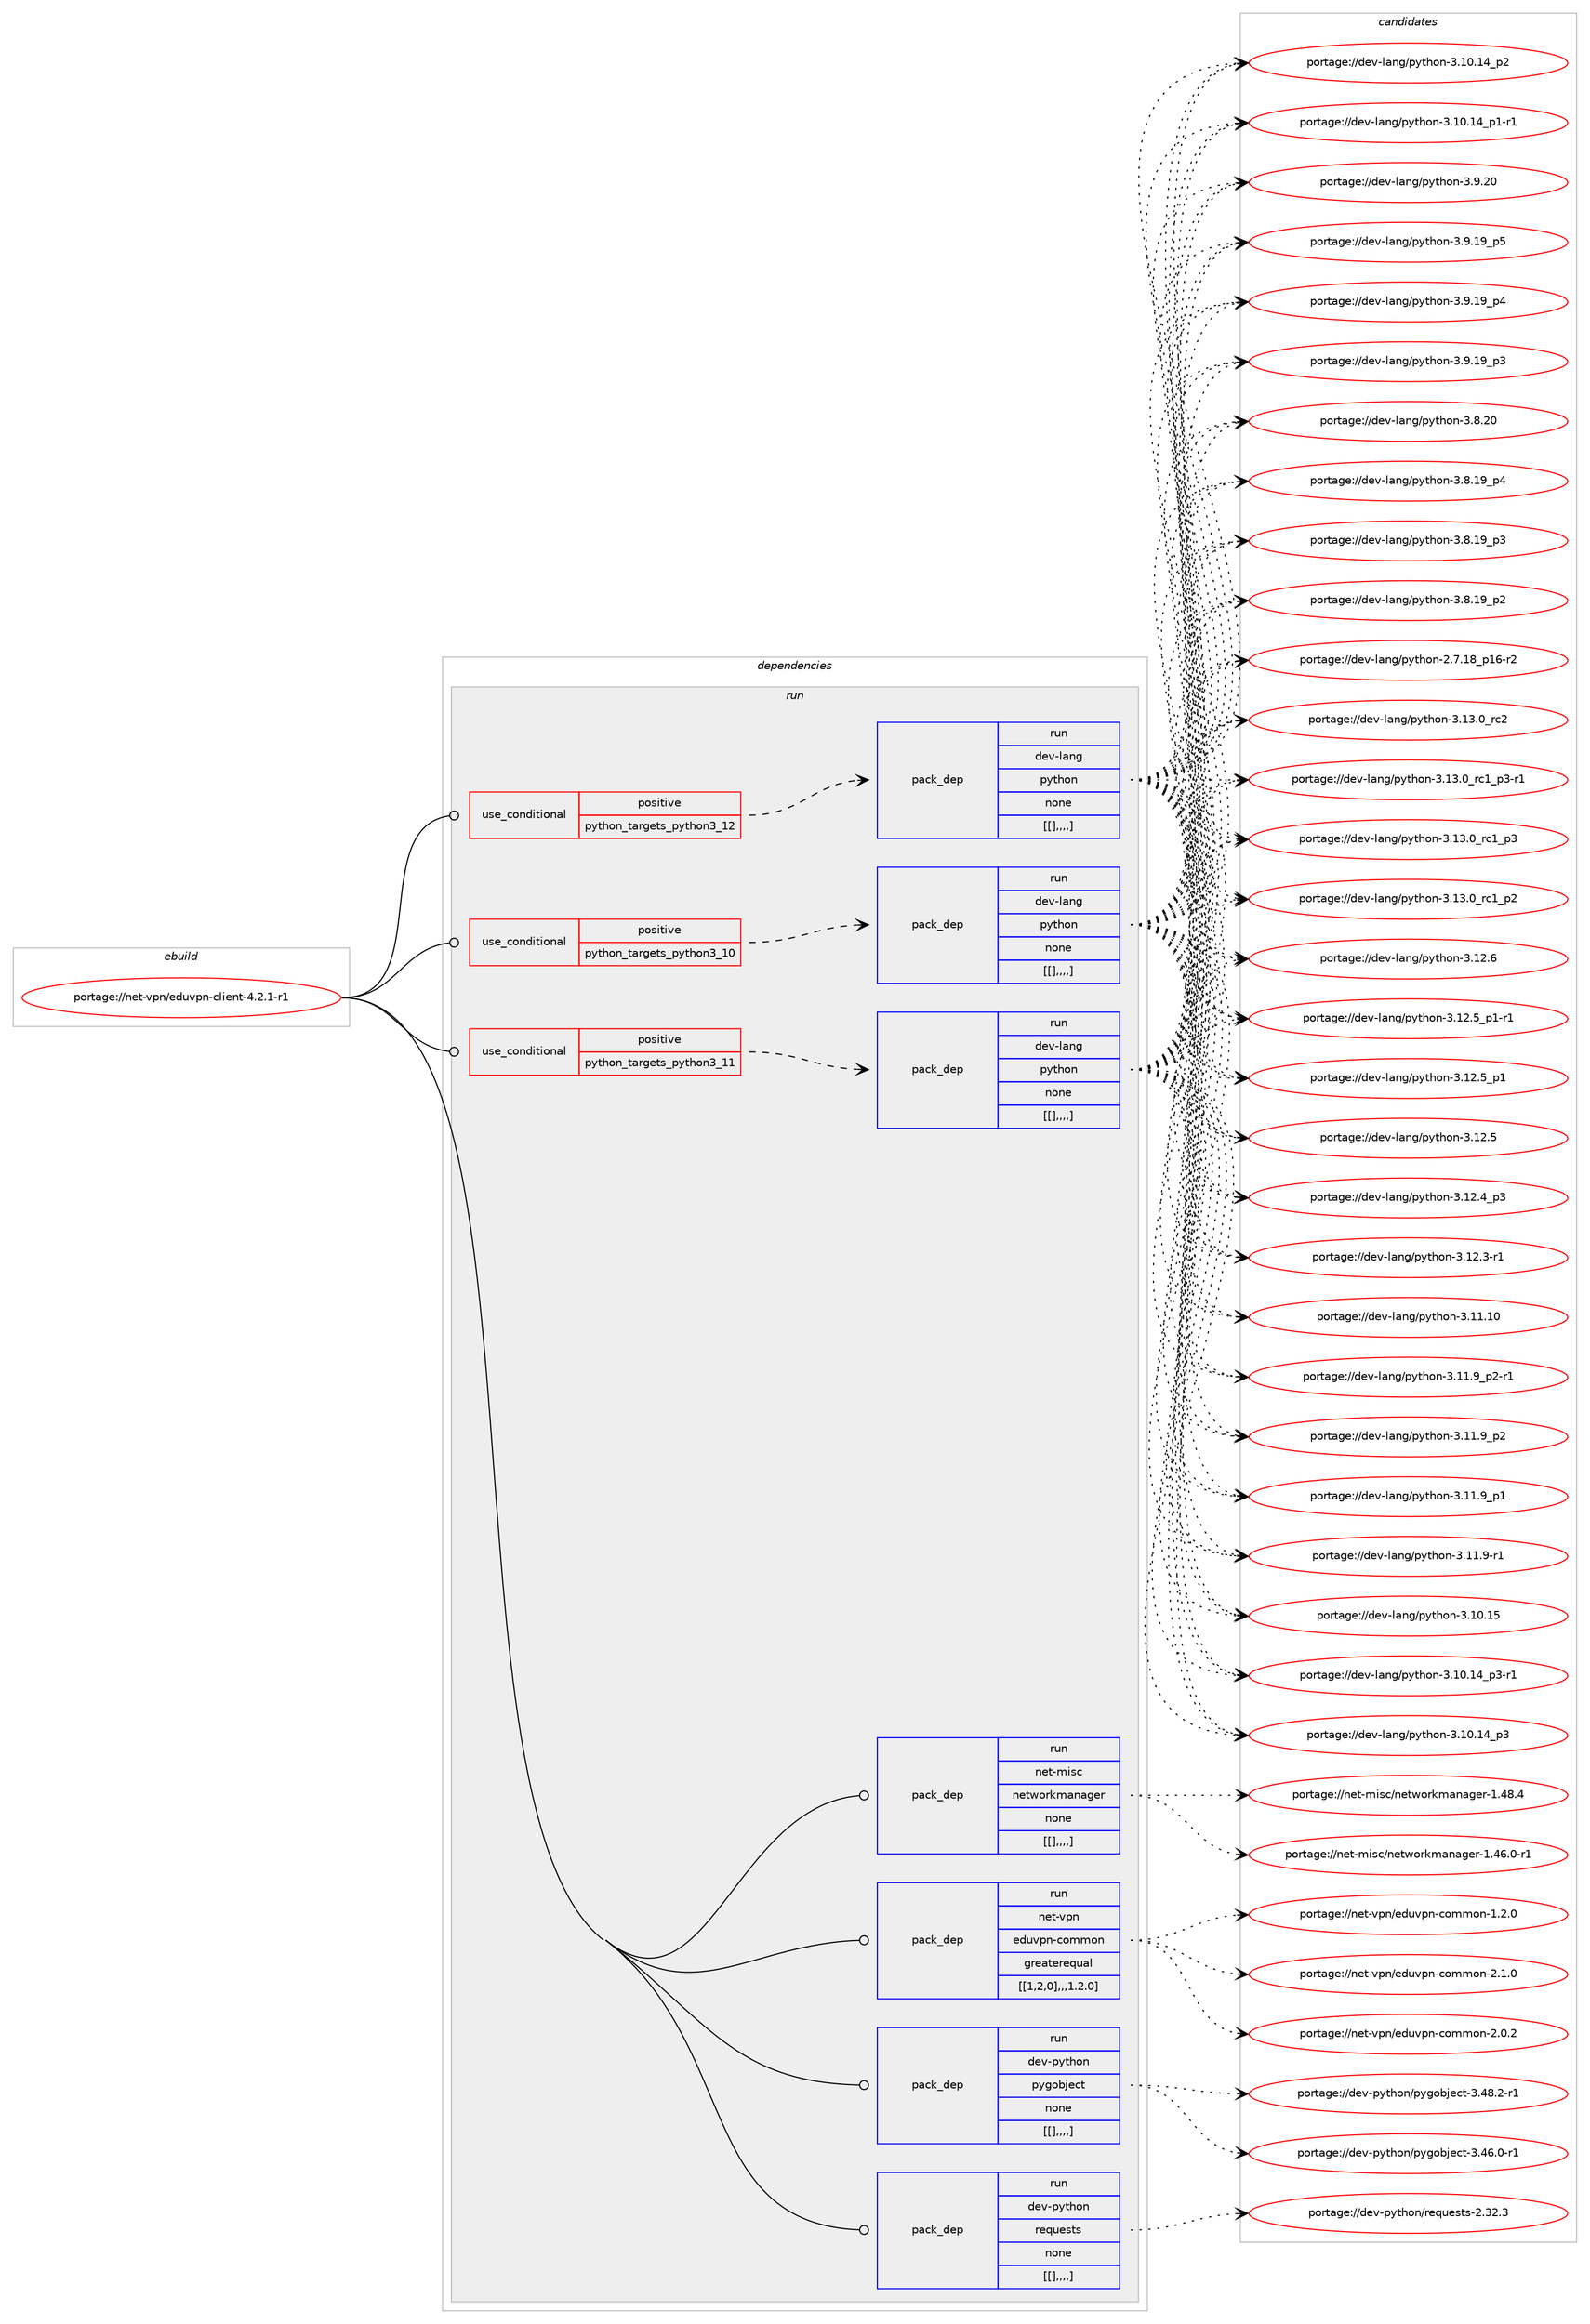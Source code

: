 digraph prolog {

# *************
# Graph options
# *************

newrank=true;
concentrate=true;
compound=true;
graph [rankdir=LR,fontname=Helvetica,fontsize=10,ranksep=1.5];#, ranksep=2.5, nodesep=0.2];
edge  [arrowhead=vee];
node  [fontname=Helvetica,fontsize=10];

# **********
# The ebuild
# **********

subgraph cluster_leftcol {
color=gray;
label=<<i>ebuild</i>>;
id [label="portage://net-vpn/eduvpn-client-4.2.1-r1", color=red, width=4, href="../net-vpn/eduvpn-client-4.2.1-r1.svg"];
}

# ****************
# The dependencies
# ****************

subgraph cluster_midcol {
color=gray;
label=<<i>dependencies</i>>;
subgraph cluster_compile {
fillcolor="#eeeeee";
style=filled;
label=<<i>compile</i>>;
}
subgraph cluster_compileandrun {
fillcolor="#eeeeee";
style=filled;
label=<<i>compile and run</i>>;
}
subgraph cluster_run {
fillcolor="#eeeeee";
style=filled;
label=<<i>run</i>>;
subgraph cond105840 {
dependency401845 [label=<<TABLE BORDER="0" CELLBORDER="1" CELLSPACING="0" CELLPADDING="4"><TR><TD ROWSPAN="3" CELLPADDING="10">use_conditional</TD></TR><TR><TD>positive</TD></TR><TR><TD>python_targets_python3_10</TD></TR></TABLE>>, shape=none, color=red];
subgraph pack293072 {
dependency401846 [label=<<TABLE BORDER="0" CELLBORDER="1" CELLSPACING="0" CELLPADDING="4" WIDTH="220"><TR><TD ROWSPAN="6" CELLPADDING="30">pack_dep</TD></TR><TR><TD WIDTH="110">run</TD></TR><TR><TD>dev-lang</TD></TR><TR><TD>python</TD></TR><TR><TD>none</TD></TR><TR><TD>[[],,,,]</TD></TR></TABLE>>, shape=none, color=blue];
}
dependency401845:e -> dependency401846:w [weight=20,style="dashed",arrowhead="vee"];
}
id:e -> dependency401845:w [weight=20,style="solid",arrowhead="odot"];
subgraph cond105841 {
dependency401847 [label=<<TABLE BORDER="0" CELLBORDER="1" CELLSPACING="0" CELLPADDING="4"><TR><TD ROWSPAN="3" CELLPADDING="10">use_conditional</TD></TR><TR><TD>positive</TD></TR><TR><TD>python_targets_python3_11</TD></TR></TABLE>>, shape=none, color=red];
subgraph pack293073 {
dependency401848 [label=<<TABLE BORDER="0" CELLBORDER="1" CELLSPACING="0" CELLPADDING="4" WIDTH="220"><TR><TD ROWSPAN="6" CELLPADDING="30">pack_dep</TD></TR><TR><TD WIDTH="110">run</TD></TR><TR><TD>dev-lang</TD></TR><TR><TD>python</TD></TR><TR><TD>none</TD></TR><TR><TD>[[],,,,]</TD></TR></TABLE>>, shape=none, color=blue];
}
dependency401847:e -> dependency401848:w [weight=20,style="dashed",arrowhead="vee"];
}
id:e -> dependency401847:w [weight=20,style="solid",arrowhead="odot"];
subgraph cond105842 {
dependency401849 [label=<<TABLE BORDER="0" CELLBORDER="1" CELLSPACING="0" CELLPADDING="4"><TR><TD ROWSPAN="3" CELLPADDING="10">use_conditional</TD></TR><TR><TD>positive</TD></TR><TR><TD>python_targets_python3_12</TD></TR></TABLE>>, shape=none, color=red];
subgraph pack293074 {
dependency401850 [label=<<TABLE BORDER="0" CELLBORDER="1" CELLSPACING="0" CELLPADDING="4" WIDTH="220"><TR><TD ROWSPAN="6" CELLPADDING="30">pack_dep</TD></TR><TR><TD WIDTH="110">run</TD></TR><TR><TD>dev-lang</TD></TR><TR><TD>python</TD></TR><TR><TD>none</TD></TR><TR><TD>[[],,,,]</TD></TR></TABLE>>, shape=none, color=blue];
}
dependency401849:e -> dependency401850:w [weight=20,style="dashed",arrowhead="vee"];
}
id:e -> dependency401849:w [weight=20,style="solid",arrowhead="odot"];
subgraph pack293075 {
dependency401851 [label=<<TABLE BORDER="0" CELLBORDER="1" CELLSPACING="0" CELLPADDING="4" WIDTH="220"><TR><TD ROWSPAN="6" CELLPADDING="30">pack_dep</TD></TR><TR><TD WIDTH="110">run</TD></TR><TR><TD>dev-python</TD></TR><TR><TD>pygobject</TD></TR><TR><TD>none</TD></TR><TR><TD>[[],,,,]</TD></TR></TABLE>>, shape=none, color=blue];
}
id:e -> dependency401851:w [weight=20,style="solid",arrowhead="odot"];
subgraph pack293076 {
dependency401852 [label=<<TABLE BORDER="0" CELLBORDER="1" CELLSPACING="0" CELLPADDING="4" WIDTH="220"><TR><TD ROWSPAN="6" CELLPADDING="30">pack_dep</TD></TR><TR><TD WIDTH="110">run</TD></TR><TR><TD>dev-python</TD></TR><TR><TD>requests</TD></TR><TR><TD>none</TD></TR><TR><TD>[[],,,,]</TD></TR></TABLE>>, shape=none, color=blue];
}
id:e -> dependency401852:w [weight=20,style="solid",arrowhead="odot"];
subgraph pack293077 {
dependency401853 [label=<<TABLE BORDER="0" CELLBORDER="1" CELLSPACING="0" CELLPADDING="4" WIDTH="220"><TR><TD ROWSPAN="6" CELLPADDING="30">pack_dep</TD></TR><TR><TD WIDTH="110">run</TD></TR><TR><TD>net-misc</TD></TR><TR><TD>networkmanager</TD></TR><TR><TD>none</TD></TR><TR><TD>[[],,,,]</TD></TR></TABLE>>, shape=none, color=blue];
}
id:e -> dependency401853:w [weight=20,style="solid",arrowhead="odot"];
subgraph pack293078 {
dependency401854 [label=<<TABLE BORDER="0" CELLBORDER="1" CELLSPACING="0" CELLPADDING="4" WIDTH="220"><TR><TD ROWSPAN="6" CELLPADDING="30">pack_dep</TD></TR><TR><TD WIDTH="110">run</TD></TR><TR><TD>net-vpn</TD></TR><TR><TD>eduvpn-common</TD></TR><TR><TD>greaterequal</TD></TR><TR><TD>[[1,2,0],,,1.2.0]</TD></TR></TABLE>>, shape=none, color=blue];
}
id:e -> dependency401854:w [weight=20,style="solid",arrowhead="odot"];
}
}

# **************
# The candidates
# **************

subgraph cluster_choices {
rank=same;
color=gray;
label=<<i>candidates</i>>;

subgraph choice293072 {
color=black;
nodesep=1;
choice10010111845108971101034711212111610411111045514649514648951149950 [label="portage://dev-lang/python-3.13.0_rc2", color=red, width=4,href="../dev-lang/python-3.13.0_rc2.svg"];
choice1001011184510897110103471121211161041111104551464951464895114994995112514511449 [label="portage://dev-lang/python-3.13.0_rc1_p3-r1", color=red, width=4,href="../dev-lang/python-3.13.0_rc1_p3-r1.svg"];
choice100101118451089711010347112121116104111110455146495146489511499499511251 [label="portage://dev-lang/python-3.13.0_rc1_p3", color=red, width=4,href="../dev-lang/python-3.13.0_rc1_p3.svg"];
choice100101118451089711010347112121116104111110455146495146489511499499511250 [label="portage://dev-lang/python-3.13.0_rc1_p2", color=red, width=4,href="../dev-lang/python-3.13.0_rc1_p2.svg"];
choice10010111845108971101034711212111610411111045514649504654 [label="portage://dev-lang/python-3.12.6", color=red, width=4,href="../dev-lang/python-3.12.6.svg"];
choice1001011184510897110103471121211161041111104551464950465395112494511449 [label="portage://dev-lang/python-3.12.5_p1-r1", color=red, width=4,href="../dev-lang/python-3.12.5_p1-r1.svg"];
choice100101118451089711010347112121116104111110455146495046539511249 [label="portage://dev-lang/python-3.12.5_p1", color=red, width=4,href="../dev-lang/python-3.12.5_p1.svg"];
choice10010111845108971101034711212111610411111045514649504653 [label="portage://dev-lang/python-3.12.5", color=red, width=4,href="../dev-lang/python-3.12.5.svg"];
choice100101118451089711010347112121116104111110455146495046529511251 [label="portage://dev-lang/python-3.12.4_p3", color=red, width=4,href="../dev-lang/python-3.12.4_p3.svg"];
choice100101118451089711010347112121116104111110455146495046514511449 [label="portage://dev-lang/python-3.12.3-r1", color=red, width=4,href="../dev-lang/python-3.12.3-r1.svg"];
choice1001011184510897110103471121211161041111104551464949464948 [label="portage://dev-lang/python-3.11.10", color=red, width=4,href="../dev-lang/python-3.11.10.svg"];
choice1001011184510897110103471121211161041111104551464949465795112504511449 [label="portage://dev-lang/python-3.11.9_p2-r1", color=red, width=4,href="../dev-lang/python-3.11.9_p2-r1.svg"];
choice100101118451089711010347112121116104111110455146494946579511250 [label="portage://dev-lang/python-3.11.9_p2", color=red, width=4,href="../dev-lang/python-3.11.9_p2.svg"];
choice100101118451089711010347112121116104111110455146494946579511249 [label="portage://dev-lang/python-3.11.9_p1", color=red, width=4,href="../dev-lang/python-3.11.9_p1.svg"];
choice100101118451089711010347112121116104111110455146494946574511449 [label="portage://dev-lang/python-3.11.9-r1", color=red, width=4,href="../dev-lang/python-3.11.9-r1.svg"];
choice1001011184510897110103471121211161041111104551464948464953 [label="portage://dev-lang/python-3.10.15", color=red, width=4,href="../dev-lang/python-3.10.15.svg"];
choice100101118451089711010347112121116104111110455146494846495295112514511449 [label="portage://dev-lang/python-3.10.14_p3-r1", color=red, width=4,href="../dev-lang/python-3.10.14_p3-r1.svg"];
choice10010111845108971101034711212111610411111045514649484649529511251 [label="portage://dev-lang/python-3.10.14_p3", color=red, width=4,href="../dev-lang/python-3.10.14_p3.svg"];
choice10010111845108971101034711212111610411111045514649484649529511250 [label="portage://dev-lang/python-3.10.14_p2", color=red, width=4,href="../dev-lang/python-3.10.14_p2.svg"];
choice100101118451089711010347112121116104111110455146494846495295112494511449 [label="portage://dev-lang/python-3.10.14_p1-r1", color=red, width=4,href="../dev-lang/python-3.10.14_p1-r1.svg"];
choice10010111845108971101034711212111610411111045514657465048 [label="portage://dev-lang/python-3.9.20", color=red, width=4,href="../dev-lang/python-3.9.20.svg"];
choice100101118451089711010347112121116104111110455146574649579511253 [label="portage://dev-lang/python-3.9.19_p5", color=red, width=4,href="../dev-lang/python-3.9.19_p5.svg"];
choice100101118451089711010347112121116104111110455146574649579511252 [label="portage://dev-lang/python-3.9.19_p4", color=red, width=4,href="../dev-lang/python-3.9.19_p4.svg"];
choice100101118451089711010347112121116104111110455146574649579511251 [label="portage://dev-lang/python-3.9.19_p3", color=red, width=4,href="../dev-lang/python-3.9.19_p3.svg"];
choice10010111845108971101034711212111610411111045514656465048 [label="portage://dev-lang/python-3.8.20", color=red, width=4,href="../dev-lang/python-3.8.20.svg"];
choice100101118451089711010347112121116104111110455146564649579511252 [label="portage://dev-lang/python-3.8.19_p4", color=red, width=4,href="../dev-lang/python-3.8.19_p4.svg"];
choice100101118451089711010347112121116104111110455146564649579511251 [label="portage://dev-lang/python-3.8.19_p3", color=red, width=4,href="../dev-lang/python-3.8.19_p3.svg"];
choice100101118451089711010347112121116104111110455146564649579511250 [label="portage://dev-lang/python-3.8.19_p2", color=red, width=4,href="../dev-lang/python-3.8.19_p2.svg"];
choice100101118451089711010347112121116104111110455046554649569511249544511450 [label="portage://dev-lang/python-2.7.18_p16-r2", color=red, width=4,href="../dev-lang/python-2.7.18_p16-r2.svg"];
dependency401846:e -> choice10010111845108971101034711212111610411111045514649514648951149950:w [style=dotted,weight="100"];
dependency401846:e -> choice1001011184510897110103471121211161041111104551464951464895114994995112514511449:w [style=dotted,weight="100"];
dependency401846:e -> choice100101118451089711010347112121116104111110455146495146489511499499511251:w [style=dotted,weight="100"];
dependency401846:e -> choice100101118451089711010347112121116104111110455146495146489511499499511250:w [style=dotted,weight="100"];
dependency401846:e -> choice10010111845108971101034711212111610411111045514649504654:w [style=dotted,weight="100"];
dependency401846:e -> choice1001011184510897110103471121211161041111104551464950465395112494511449:w [style=dotted,weight="100"];
dependency401846:e -> choice100101118451089711010347112121116104111110455146495046539511249:w [style=dotted,weight="100"];
dependency401846:e -> choice10010111845108971101034711212111610411111045514649504653:w [style=dotted,weight="100"];
dependency401846:e -> choice100101118451089711010347112121116104111110455146495046529511251:w [style=dotted,weight="100"];
dependency401846:e -> choice100101118451089711010347112121116104111110455146495046514511449:w [style=dotted,weight="100"];
dependency401846:e -> choice1001011184510897110103471121211161041111104551464949464948:w [style=dotted,weight="100"];
dependency401846:e -> choice1001011184510897110103471121211161041111104551464949465795112504511449:w [style=dotted,weight="100"];
dependency401846:e -> choice100101118451089711010347112121116104111110455146494946579511250:w [style=dotted,weight="100"];
dependency401846:e -> choice100101118451089711010347112121116104111110455146494946579511249:w [style=dotted,weight="100"];
dependency401846:e -> choice100101118451089711010347112121116104111110455146494946574511449:w [style=dotted,weight="100"];
dependency401846:e -> choice1001011184510897110103471121211161041111104551464948464953:w [style=dotted,weight="100"];
dependency401846:e -> choice100101118451089711010347112121116104111110455146494846495295112514511449:w [style=dotted,weight="100"];
dependency401846:e -> choice10010111845108971101034711212111610411111045514649484649529511251:w [style=dotted,weight="100"];
dependency401846:e -> choice10010111845108971101034711212111610411111045514649484649529511250:w [style=dotted,weight="100"];
dependency401846:e -> choice100101118451089711010347112121116104111110455146494846495295112494511449:w [style=dotted,weight="100"];
dependency401846:e -> choice10010111845108971101034711212111610411111045514657465048:w [style=dotted,weight="100"];
dependency401846:e -> choice100101118451089711010347112121116104111110455146574649579511253:w [style=dotted,weight="100"];
dependency401846:e -> choice100101118451089711010347112121116104111110455146574649579511252:w [style=dotted,weight="100"];
dependency401846:e -> choice100101118451089711010347112121116104111110455146574649579511251:w [style=dotted,weight="100"];
dependency401846:e -> choice10010111845108971101034711212111610411111045514656465048:w [style=dotted,weight="100"];
dependency401846:e -> choice100101118451089711010347112121116104111110455146564649579511252:w [style=dotted,weight="100"];
dependency401846:e -> choice100101118451089711010347112121116104111110455146564649579511251:w [style=dotted,weight="100"];
dependency401846:e -> choice100101118451089711010347112121116104111110455146564649579511250:w [style=dotted,weight="100"];
dependency401846:e -> choice100101118451089711010347112121116104111110455046554649569511249544511450:w [style=dotted,weight="100"];
}
subgraph choice293073 {
color=black;
nodesep=1;
choice10010111845108971101034711212111610411111045514649514648951149950 [label="portage://dev-lang/python-3.13.0_rc2", color=red, width=4,href="../dev-lang/python-3.13.0_rc2.svg"];
choice1001011184510897110103471121211161041111104551464951464895114994995112514511449 [label="portage://dev-lang/python-3.13.0_rc1_p3-r1", color=red, width=4,href="../dev-lang/python-3.13.0_rc1_p3-r1.svg"];
choice100101118451089711010347112121116104111110455146495146489511499499511251 [label="portage://dev-lang/python-3.13.0_rc1_p3", color=red, width=4,href="../dev-lang/python-3.13.0_rc1_p3.svg"];
choice100101118451089711010347112121116104111110455146495146489511499499511250 [label="portage://dev-lang/python-3.13.0_rc1_p2", color=red, width=4,href="../dev-lang/python-3.13.0_rc1_p2.svg"];
choice10010111845108971101034711212111610411111045514649504654 [label="portage://dev-lang/python-3.12.6", color=red, width=4,href="../dev-lang/python-3.12.6.svg"];
choice1001011184510897110103471121211161041111104551464950465395112494511449 [label="portage://dev-lang/python-3.12.5_p1-r1", color=red, width=4,href="../dev-lang/python-3.12.5_p1-r1.svg"];
choice100101118451089711010347112121116104111110455146495046539511249 [label="portage://dev-lang/python-3.12.5_p1", color=red, width=4,href="../dev-lang/python-3.12.5_p1.svg"];
choice10010111845108971101034711212111610411111045514649504653 [label="portage://dev-lang/python-3.12.5", color=red, width=4,href="../dev-lang/python-3.12.5.svg"];
choice100101118451089711010347112121116104111110455146495046529511251 [label="portage://dev-lang/python-3.12.4_p3", color=red, width=4,href="../dev-lang/python-3.12.4_p3.svg"];
choice100101118451089711010347112121116104111110455146495046514511449 [label="portage://dev-lang/python-3.12.3-r1", color=red, width=4,href="../dev-lang/python-3.12.3-r1.svg"];
choice1001011184510897110103471121211161041111104551464949464948 [label="portage://dev-lang/python-3.11.10", color=red, width=4,href="../dev-lang/python-3.11.10.svg"];
choice1001011184510897110103471121211161041111104551464949465795112504511449 [label="portage://dev-lang/python-3.11.9_p2-r1", color=red, width=4,href="../dev-lang/python-3.11.9_p2-r1.svg"];
choice100101118451089711010347112121116104111110455146494946579511250 [label="portage://dev-lang/python-3.11.9_p2", color=red, width=4,href="../dev-lang/python-3.11.9_p2.svg"];
choice100101118451089711010347112121116104111110455146494946579511249 [label="portage://dev-lang/python-3.11.9_p1", color=red, width=4,href="../dev-lang/python-3.11.9_p1.svg"];
choice100101118451089711010347112121116104111110455146494946574511449 [label="portage://dev-lang/python-3.11.9-r1", color=red, width=4,href="../dev-lang/python-3.11.9-r1.svg"];
choice1001011184510897110103471121211161041111104551464948464953 [label="portage://dev-lang/python-3.10.15", color=red, width=4,href="../dev-lang/python-3.10.15.svg"];
choice100101118451089711010347112121116104111110455146494846495295112514511449 [label="portage://dev-lang/python-3.10.14_p3-r1", color=red, width=4,href="../dev-lang/python-3.10.14_p3-r1.svg"];
choice10010111845108971101034711212111610411111045514649484649529511251 [label="portage://dev-lang/python-3.10.14_p3", color=red, width=4,href="../dev-lang/python-3.10.14_p3.svg"];
choice10010111845108971101034711212111610411111045514649484649529511250 [label="portage://dev-lang/python-3.10.14_p2", color=red, width=4,href="../dev-lang/python-3.10.14_p2.svg"];
choice100101118451089711010347112121116104111110455146494846495295112494511449 [label="portage://dev-lang/python-3.10.14_p1-r1", color=red, width=4,href="../dev-lang/python-3.10.14_p1-r1.svg"];
choice10010111845108971101034711212111610411111045514657465048 [label="portage://dev-lang/python-3.9.20", color=red, width=4,href="../dev-lang/python-3.9.20.svg"];
choice100101118451089711010347112121116104111110455146574649579511253 [label="portage://dev-lang/python-3.9.19_p5", color=red, width=4,href="../dev-lang/python-3.9.19_p5.svg"];
choice100101118451089711010347112121116104111110455146574649579511252 [label="portage://dev-lang/python-3.9.19_p4", color=red, width=4,href="../dev-lang/python-3.9.19_p4.svg"];
choice100101118451089711010347112121116104111110455146574649579511251 [label="portage://dev-lang/python-3.9.19_p3", color=red, width=4,href="../dev-lang/python-3.9.19_p3.svg"];
choice10010111845108971101034711212111610411111045514656465048 [label="portage://dev-lang/python-3.8.20", color=red, width=4,href="../dev-lang/python-3.8.20.svg"];
choice100101118451089711010347112121116104111110455146564649579511252 [label="portage://dev-lang/python-3.8.19_p4", color=red, width=4,href="../dev-lang/python-3.8.19_p4.svg"];
choice100101118451089711010347112121116104111110455146564649579511251 [label="portage://dev-lang/python-3.8.19_p3", color=red, width=4,href="../dev-lang/python-3.8.19_p3.svg"];
choice100101118451089711010347112121116104111110455146564649579511250 [label="portage://dev-lang/python-3.8.19_p2", color=red, width=4,href="../dev-lang/python-3.8.19_p2.svg"];
choice100101118451089711010347112121116104111110455046554649569511249544511450 [label="portage://dev-lang/python-2.7.18_p16-r2", color=red, width=4,href="../dev-lang/python-2.7.18_p16-r2.svg"];
dependency401848:e -> choice10010111845108971101034711212111610411111045514649514648951149950:w [style=dotted,weight="100"];
dependency401848:e -> choice1001011184510897110103471121211161041111104551464951464895114994995112514511449:w [style=dotted,weight="100"];
dependency401848:e -> choice100101118451089711010347112121116104111110455146495146489511499499511251:w [style=dotted,weight="100"];
dependency401848:e -> choice100101118451089711010347112121116104111110455146495146489511499499511250:w [style=dotted,weight="100"];
dependency401848:e -> choice10010111845108971101034711212111610411111045514649504654:w [style=dotted,weight="100"];
dependency401848:e -> choice1001011184510897110103471121211161041111104551464950465395112494511449:w [style=dotted,weight="100"];
dependency401848:e -> choice100101118451089711010347112121116104111110455146495046539511249:w [style=dotted,weight="100"];
dependency401848:e -> choice10010111845108971101034711212111610411111045514649504653:w [style=dotted,weight="100"];
dependency401848:e -> choice100101118451089711010347112121116104111110455146495046529511251:w [style=dotted,weight="100"];
dependency401848:e -> choice100101118451089711010347112121116104111110455146495046514511449:w [style=dotted,weight="100"];
dependency401848:e -> choice1001011184510897110103471121211161041111104551464949464948:w [style=dotted,weight="100"];
dependency401848:e -> choice1001011184510897110103471121211161041111104551464949465795112504511449:w [style=dotted,weight="100"];
dependency401848:e -> choice100101118451089711010347112121116104111110455146494946579511250:w [style=dotted,weight="100"];
dependency401848:e -> choice100101118451089711010347112121116104111110455146494946579511249:w [style=dotted,weight="100"];
dependency401848:e -> choice100101118451089711010347112121116104111110455146494946574511449:w [style=dotted,weight="100"];
dependency401848:e -> choice1001011184510897110103471121211161041111104551464948464953:w [style=dotted,weight="100"];
dependency401848:e -> choice100101118451089711010347112121116104111110455146494846495295112514511449:w [style=dotted,weight="100"];
dependency401848:e -> choice10010111845108971101034711212111610411111045514649484649529511251:w [style=dotted,weight="100"];
dependency401848:e -> choice10010111845108971101034711212111610411111045514649484649529511250:w [style=dotted,weight="100"];
dependency401848:e -> choice100101118451089711010347112121116104111110455146494846495295112494511449:w [style=dotted,weight="100"];
dependency401848:e -> choice10010111845108971101034711212111610411111045514657465048:w [style=dotted,weight="100"];
dependency401848:e -> choice100101118451089711010347112121116104111110455146574649579511253:w [style=dotted,weight="100"];
dependency401848:e -> choice100101118451089711010347112121116104111110455146574649579511252:w [style=dotted,weight="100"];
dependency401848:e -> choice100101118451089711010347112121116104111110455146574649579511251:w [style=dotted,weight="100"];
dependency401848:e -> choice10010111845108971101034711212111610411111045514656465048:w [style=dotted,weight="100"];
dependency401848:e -> choice100101118451089711010347112121116104111110455146564649579511252:w [style=dotted,weight="100"];
dependency401848:e -> choice100101118451089711010347112121116104111110455146564649579511251:w [style=dotted,weight="100"];
dependency401848:e -> choice100101118451089711010347112121116104111110455146564649579511250:w [style=dotted,weight="100"];
dependency401848:e -> choice100101118451089711010347112121116104111110455046554649569511249544511450:w [style=dotted,weight="100"];
}
subgraph choice293074 {
color=black;
nodesep=1;
choice10010111845108971101034711212111610411111045514649514648951149950 [label="portage://dev-lang/python-3.13.0_rc2", color=red, width=4,href="../dev-lang/python-3.13.0_rc2.svg"];
choice1001011184510897110103471121211161041111104551464951464895114994995112514511449 [label="portage://dev-lang/python-3.13.0_rc1_p3-r1", color=red, width=4,href="../dev-lang/python-3.13.0_rc1_p3-r1.svg"];
choice100101118451089711010347112121116104111110455146495146489511499499511251 [label="portage://dev-lang/python-3.13.0_rc1_p3", color=red, width=4,href="../dev-lang/python-3.13.0_rc1_p3.svg"];
choice100101118451089711010347112121116104111110455146495146489511499499511250 [label="portage://dev-lang/python-3.13.0_rc1_p2", color=red, width=4,href="../dev-lang/python-3.13.0_rc1_p2.svg"];
choice10010111845108971101034711212111610411111045514649504654 [label="portage://dev-lang/python-3.12.6", color=red, width=4,href="../dev-lang/python-3.12.6.svg"];
choice1001011184510897110103471121211161041111104551464950465395112494511449 [label="portage://dev-lang/python-3.12.5_p1-r1", color=red, width=4,href="../dev-lang/python-3.12.5_p1-r1.svg"];
choice100101118451089711010347112121116104111110455146495046539511249 [label="portage://dev-lang/python-3.12.5_p1", color=red, width=4,href="../dev-lang/python-3.12.5_p1.svg"];
choice10010111845108971101034711212111610411111045514649504653 [label="portage://dev-lang/python-3.12.5", color=red, width=4,href="../dev-lang/python-3.12.5.svg"];
choice100101118451089711010347112121116104111110455146495046529511251 [label="portage://dev-lang/python-3.12.4_p3", color=red, width=4,href="../dev-lang/python-3.12.4_p3.svg"];
choice100101118451089711010347112121116104111110455146495046514511449 [label="portage://dev-lang/python-3.12.3-r1", color=red, width=4,href="../dev-lang/python-3.12.3-r1.svg"];
choice1001011184510897110103471121211161041111104551464949464948 [label="portage://dev-lang/python-3.11.10", color=red, width=4,href="../dev-lang/python-3.11.10.svg"];
choice1001011184510897110103471121211161041111104551464949465795112504511449 [label="portage://dev-lang/python-3.11.9_p2-r1", color=red, width=4,href="../dev-lang/python-3.11.9_p2-r1.svg"];
choice100101118451089711010347112121116104111110455146494946579511250 [label="portage://dev-lang/python-3.11.9_p2", color=red, width=4,href="../dev-lang/python-3.11.9_p2.svg"];
choice100101118451089711010347112121116104111110455146494946579511249 [label="portage://dev-lang/python-3.11.9_p1", color=red, width=4,href="../dev-lang/python-3.11.9_p1.svg"];
choice100101118451089711010347112121116104111110455146494946574511449 [label="portage://dev-lang/python-3.11.9-r1", color=red, width=4,href="../dev-lang/python-3.11.9-r1.svg"];
choice1001011184510897110103471121211161041111104551464948464953 [label="portage://dev-lang/python-3.10.15", color=red, width=4,href="../dev-lang/python-3.10.15.svg"];
choice100101118451089711010347112121116104111110455146494846495295112514511449 [label="portage://dev-lang/python-3.10.14_p3-r1", color=red, width=4,href="../dev-lang/python-3.10.14_p3-r1.svg"];
choice10010111845108971101034711212111610411111045514649484649529511251 [label="portage://dev-lang/python-3.10.14_p3", color=red, width=4,href="../dev-lang/python-3.10.14_p3.svg"];
choice10010111845108971101034711212111610411111045514649484649529511250 [label="portage://dev-lang/python-3.10.14_p2", color=red, width=4,href="../dev-lang/python-3.10.14_p2.svg"];
choice100101118451089711010347112121116104111110455146494846495295112494511449 [label="portage://dev-lang/python-3.10.14_p1-r1", color=red, width=4,href="../dev-lang/python-3.10.14_p1-r1.svg"];
choice10010111845108971101034711212111610411111045514657465048 [label="portage://dev-lang/python-3.9.20", color=red, width=4,href="../dev-lang/python-3.9.20.svg"];
choice100101118451089711010347112121116104111110455146574649579511253 [label="portage://dev-lang/python-3.9.19_p5", color=red, width=4,href="../dev-lang/python-3.9.19_p5.svg"];
choice100101118451089711010347112121116104111110455146574649579511252 [label="portage://dev-lang/python-3.9.19_p4", color=red, width=4,href="../dev-lang/python-3.9.19_p4.svg"];
choice100101118451089711010347112121116104111110455146574649579511251 [label="portage://dev-lang/python-3.9.19_p3", color=red, width=4,href="../dev-lang/python-3.9.19_p3.svg"];
choice10010111845108971101034711212111610411111045514656465048 [label="portage://dev-lang/python-3.8.20", color=red, width=4,href="../dev-lang/python-3.8.20.svg"];
choice100101118451089711010347112121116104111110455146564649579511252 [label="portage://dev-lang/python-3.8.19_p4", color=red, width=4,href="../dev-lang/python-3.8.19_p4.svg"];
choice100101118451089711010347112121116104111110455146564649579511251 [label="portage://dev-lang/python-3.8.19_p3", color=red, width=4,href="../dev-lang/python-3.8.19_p3.svg"];
choice100101118451089711010347112121116104111110455146564649579511250 [label="portage://dev-lang/python-3.8.19_p2", color=red, width=4,href="../dev-lang/python-3.8.19_p2.svg"];
choice100101118451089711010347112121116104111110455046554649569511249544511450 [label="portage://dev-lang/python-2.7.18_p16-r2", color=red, width=4,href="../dev-lang/python-2.7.18_p16-r2.svg"];
dependency401850:e -> choice10010111845108971101034711212111610411111045514649514648951149950:w [style=dotted,weight="100"];
dependency401850:e -> choice1001011184510897110103471121211161041111104551464951464895114994995112514511449:w [style=dotted,weight="100"];
dependency401850:e -> choice100101118451089711010347112121116104111110455146495146489511499499511251:w [style=dotted,weight="100"];
dependency401850:e -> choice100101118451089711010347112121116104111110455146495146489511499499511250:w [style=dotted,weight="100"];
dependency401850:e -> choice10010111845108971101034711212111610411111045514649504654:w [style=dotted,weight="100"];
dependency401850:e -> choice1001011184510897110103471121211161041111104551464950465395112494511449:w [style=dotted,weight="100"];
dependency401850:e -> choice100101118451089711010347112121116104111110455146495046539511249:w [style=dotted,weight="100"];
dependency401850:e -> choice10010111845108971101034711212111610411111045514649504653:w [style=dotted,weight="100"];
dependency401850:e -> choice100101118451089711010347112121116104111110455146495046529511251:w [style=dotted,weight="100"];
dependency401850:e -> choice100101118451089711010347112121116104111110455146495046514511449:w [style=dotted,weight="100"];
dependency401850:e -> choice1001011184510897110103471121211161041111104551464949464948:w [style=dotted,weight="100"];
dependency401850:e -> choice1001011184510897110103471121211161041111104551464949465795112504511449:w [style=dotted,weight="100"];
dependency401850:e -> choice100101118451089711010347112121116104111110455146494946579511250:w [style=dotted,weight="100"];
dependency401850:e -> choice100101118451089711010347112121116104111110455146494946579511249:w [style=dotted,weight="100"];
dependency401850:e -> choice100101118451089711010347112121116104111110455146494946574511449:w [style=dotted,weight="100"];
dependency401850:e -> choice1001011184510897110103471121211161041111104551464948464953:w [style=dotted,weight="100"];
dependency401850:e -> choice100101118451089711010347112121116104111110455146494846495295112514511449:w [style=dotted,weight="100"];
dependency401850:e -> choice10010111845108971101034711212111610411111045514649484649529511251:w [style=dotted,weight="100"];
dependency401850:e -> choice10010111845108971101034711212111610411111045514649484649529511250:w [style=dotted,weight="100"];
dependency401850:e -> choice100101118451089711010347112121116104111110455146494846495295112494511449:w [style=dotted,weight="100"];
dependency401850:e -> choice10010111845108971101034711212111610411111045514657465048:w [style=dotted,weight="100"];
dependency401850:e -> choice100101118451089711010347112121116104111110455146574649579511253:w [style=dotted,weight="100"];
dependency401850:e -> choice100101118451089711010347112121116104111110455146574649579511252:w [style=dotted,weight="100"];
dependency401850:e -> choice100101118451089711010347112121116104111110455146574649579511251:w [style=dotted,weight="100"];
dependency401850:e -> choice10010111845108971101034711212111610411111045514656465048:w [style=dotted,weight="100"];
dependency401850:e -> choice100101118451089711010347112121116104111110455146564649579511252:w [style=dotted,weight="100"];
dependency401850:e -> choice100101118451089711010347112121116104111110455146564649579511251:w [style=dotted,weight="100"];
dependency401850:e -> choice100101118451089711010347112121116104111110455146564649579511250:w [style=dotted,weight="100"];
dependency401850:e -> choice100101118451089711010347112121116104111110455046554649569511249544511450:w [style=dotted,weight="100"];
}
subgraph choice293075 {
color=black;
nodesep=1;
choice10010111845112121116104111110471121211031119810610199116455146525646504511449 [label="portage://dev-python/pygobject-3.48.2-r1", color=red, width=4,href="../dev-python/pygobject-3.48.2-r1.svg"];
choice10010111845112121116104111110471121211031119810610199116455146525446484511449 [label="portage://dev-python/pygobject-3.46.0-r1", color=red, width=4,href="../dev-python/pygobject-3.46.0-r1.svg"];
dependency401851:e -> choice10010111845112121116104111110471121211031119810610199116455146525646504511449:w [style=dotted,weight="100"];
dependency401851:e -> choice10010111845112121116104111110471121211031119810610199116455146525446484511449:w [style=dotted,weight="100"];
}
subgraph choice293076 {
color=black;
nodesep=1;
choice100101118451121211161041111104711410111311710111511611545504651504651 [label="portage://dev-python/requests-2.32.3", color=red, width=4,href="../dev-python/requests-2.32.3.svg"];
dependency401852:e -> choice100101118451121211161041111104711410111311710111511611545504651504651:w [style=dotted,weight="100"];
}
subgraph choice293077 {
color=black;
nodesep=1;
choice110101116451091051159947110101116119111114107109971109710310111445494652564652 [label="portage://net-misc/networkmanager-1.48.4", color=red, width=4,href="../net-misc/networkmanager-1.48.4.svg"];
choice1101011164510910511599471101011161191111141071099711097103101114454946525446484511449 [label="portage://net-misc/networkmanager-1.46.0-r1", color=red, width=4,href="../net-misc/networkmanager-1.46.0-r1.svg"];
dependency401853:e -> choice110101116451091051159947110101116119111114107109971109710310111445494652564652:w [style=dotted,weight="100"];
dependency401853:e -> choice1101011164510910511599471101011161191111141071099711097103101114454946525446484511449:w [style=dotted,weight="100"];
}
subgraph choice293078 {
color=black;
nodesep=1;
choice11010111645118112110471011001171181121104599111109109111110455046494648 [label="portage://net-vpn/eduvpn-common-2.1.0", color=red, width=4,href="../net-vpn/eduvpn-common-2.1.0.svg"];
choice11010111645118112110471011001171181121104599111109109111110455046484650 [label="portage://net-vpn/eduvpn-common-2.0.2", color=red, width=4,href="../net-vpn/eduvpn-common-2.0.2.svg"];
choice11010111645118112110471011001171181121104599111109109111110454946504648 [label="portage://net-vpn/eduvpn-common-1.2.0", color=red, width=4,href="../net-vpn/eduvpn-common-1.2.0.svg"];
dependency401854:e -> choice11010111645118112110471011001171181121104599111109109111110455046494648:w [style=dotted,weight="100"];
dependency401854:e -> choice11010111645118112110471011001171181121104599111109109111110455046484650:w [style=dotted,weight="100"];
dependency401854:e -> choice11010111645118112110471011001171181121104599111109109111110454946504648:w [style=dotted,weight="100"];
}
}

}
